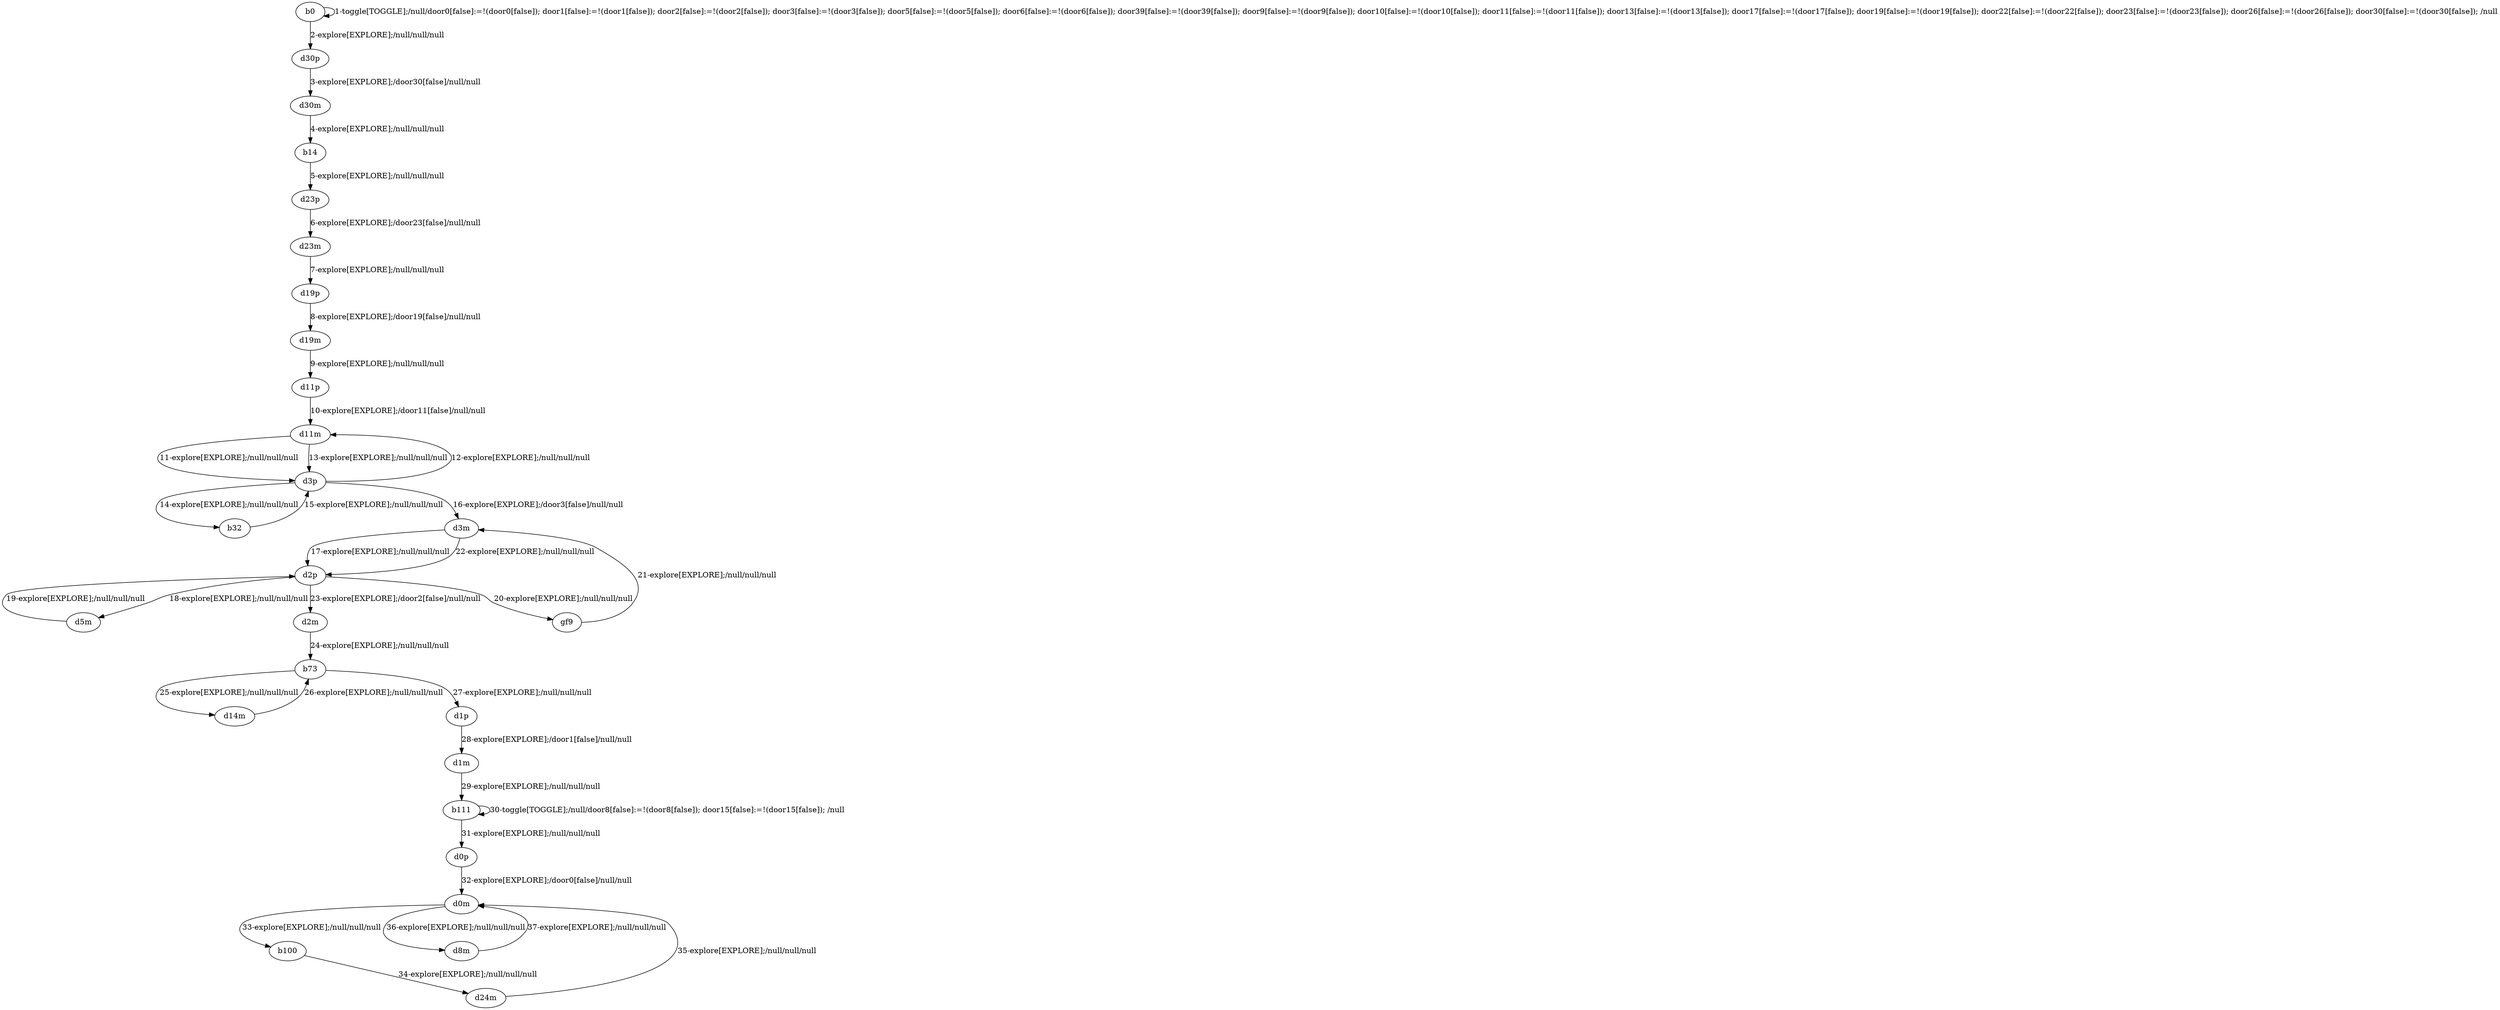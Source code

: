 # Total number of goals covered by this test: 1
# d8m --> d0m

digraph g {
"b0" -> "b0" [label = "1-toggle[TOGGLE];/null/door0[false]:=!(door0[false]); door1[false]:=!(door1[false]); door2[false]:=!(door2[false]); door3[false]:=!(door3[false]); door5[false]:=!(door5[false]); door6[false]:=!(door6[false]); door39[false]:=!(door39[false]); door9[false]:=!(door9[false]); door10[false]:=!(door10[false]); door11[false]:=!(door11[false]); door13[false]:=!(door13[false]); door17[false]:=!(door17[false]); door19[false]:=!(door19[false]); door22[false]:=!(door22[false]); door23[false]:=!(door23[false]); door26[false]:=!(door26[false]); door30[false]:=!(door30[false]); /null"];
"b0" -> "d30p" [label = "2-explore[EXPLORE];/null/null/null"];
"d30p" -> "d30m" [label = "3-explore[EXPLORE];/door30[false]/null/null"];
"d30m" -> "b14" [label = "4-explore[EXPLORE];/null/null/null"];
"b14" -> "d23p" [label = "5-explore[EXPLORE];/null/null/null"];
"d23p" -> "d23m" [label = "6-explore[EXPLORE];/door23[false]/null/null"];
"d23m" -> "d19p" [label = "7-explore[EXPLORE];/null/null/null"];
"d19p" -> "d19m" [label = "8-explore[EXPLORE];/door19[false]/null/null"];
"d19m" -> "d11p" [label = "9-explore[EXPLORE];/null/null/null"];
"d11p" -> "d11m" [label = "10-explore[EXPLORE];/door11[false]/null/null"];
"d11m" -> "d3p" [label = "11-explore[EXPLORE];/null/null/null"];
"d3p" -> "d11m" [label = "12-explore[EXPLORE];/null/null/null"];
"d11m" -> "d3p" [label = "13-explore[EXPLORE];/null/null/null"];
"d3p" -> "b32" [label = "14-explore[EXPLORE];/null/null/null"];
"b32" -> "d3p" [label = "15-explore[EXPLORE];/null/null/null"];
"d3p" -> "d3m" [label = "16-explore[EXPLORE];/door3[false]/null/null"];
"d3m" -> "d2p" [label = "17-explore[EXPLORE];/null/null/null"];
"d2p" -> "d5m" [label = "18-explore[EXPLORE];/null/null/null"];
"d5m" -> "d2p" [label = "19-explore[EXPLORE];/null/null/null"];
"d2p" -> "gf9" [label = "20-explore[EXPLORE];/null/null/null"];
"gf9" -> "d3m" [label = "21-explore[EXPLORE];/null/null/null"];
"d3m" -> "d2p" [label = "22-explore[EXPLORE];/null/null/null"];
"d2p" -> "d2m" [label = "23-explore[EXPLORE];/door2[false]/null/null"];
"d2m" -> "b73" [label = "24-explore[EXPLORE];/null/null/null"];
"b73" -> "d14m" [label = "25-explore[EXPLORE];/null/null/null"];
"d14m" -> "b73" [label = "26-explore[EXPLORE];/null/null/null"];
"b73" -> "d1p" [label = "27-explore[EXPLORE];/null/null/null"];
"d1p" -> "d1m" [label = "28-explore[EXPLORE];/door1[false]/null/null"];
"d1m" -> "b111" [label = "29-explore[EXPLORE];/null/null/null"];
"b111" -> "b111" [label = "30-toggle[TOGGLE];/null/door8[false]:=!(door8[false]); door15[false]:=!(door15[false]); /null"];
"b111" -> "d0p" [label = "31-explore[EXPLORE];/null/null/null"];
"d0p" -> "d0m" [label = "32-explore[EXPLORE];/door0[false]/null/null"];
"d0m" -> "b100" [label = "33-explore[EXPLORE];/null/null/null"];
"b100" -> "d24m" [label = "34-explore[EXPLORE];/null/null/null"];
"d24m" -> "d0m" [label = "35-explore[EXPLORE];/null/null/null"];
"d0m" -> "d8m" [label = "36-explore[EXPLORE];/null/null/null"];
"d8m" -> "d0m" [label = "37-explore[EXPLORE];/null/null/null"];
}